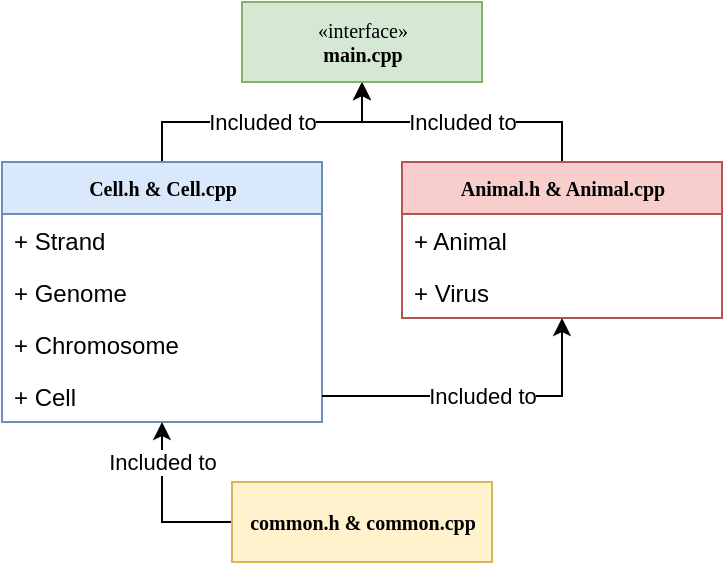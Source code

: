 <mxfile version="20.8.16" type="device"><diagram name="Page-1" id="c4acf3e9-155e-7222-9cf6-157b1a14988f"><mxGraphModel dx="655" dy="401" grid="1" gridSize="10" guides="1" tooltips="1" connect="1" arrows="1" fold="1" page="1" pageScale="1" pageWidth="850" pageHeight="1100" background="none" math="0" shadow="0"><root><mxCell id="0"/><mxCell id="1" parent="0"/><mxCell id="uU0eDVhorqXpbtZ_4VuR-15" value="Included to" style="edgeStyle=orthogonalEdgeStyle;rounded=0;orthogonalLoop=1;jettySize=auto;html=1;entryX=0.5;entryY=1;entryDx=0;entryDy=0;exitX=0.5;exitY=0;exitDx=0;exitDy=0;" parent="1" source="uU0eDVhorqXpbtZ_4VuR-2" target="uU0eDVhorqXpbtZ_4VuR-1" edge="1"><mxGeometry relative="1" as="geometry"><mxPoint x="100" y="80" as="sourcePoint"/></mxGeometry></mxCell><mxCell id="uU0eDVhorqXpbtZ_4VuR-16" value="Included to" style="edgeStyle=orthogonalEdgeStyle;rounded=0;orthogonalLoop=1;jettySize=auto;html=1;entryX=0.5;entryY=1;entryDx=0;entryDy=0;exitX=0.5;exitY=0;exitDx=0;exitDy=0;" parent="1" source="uU0eDVhorqXpbtZ_4VuR-6" target="uU0eDVhorqXpbtZ_4VuR-1" edge="1"><mxGeometry relative="1" as="geometry"><mxPoint x="430" y="70" as="sourcePoint"/></mxGeometry></mxCell><mxCell id="uU0eDVhorqXpbtZ_4VuR-1" value="«interface»&lt;br&gt;&lt;b&gt;main.cpp&lt;/b&gt;" style="html=1;rounded=0;shadow=0;comic=0;labelBackgroundColor=none;strokeWidth=1;fontFamily=Verdana;fontSize=10;align=center;fillColor=#d5e8d4;strokeColor=#82b366;" parent="1" vertex="1"><mxGeometry x="200" y="40" width="120" height="40" as="geometry"/></mxCell><mxCell id="uU0eDVhorqXpbtZ_4VuR-2" value="Cell.h &amp;amp; Cell.cpp" style="swimlane;html=1;fontStyle=1;childLayout=stackLayout;horizontal=1;startSize=26;fillColor=#dae8fc;horizontalStack=0;resizeParent=1;resizeLast=0;collapsible=1;marginBottom=0;swimlaneFillColor=#ffffff;rounded=0;shadow=0;comic=0;labelBackgroundColor=none;strokeWidth=1;fontFamily=Verdana;fontSize=10;align=center;strokeColor=#6c8ebf;" parent="1" vertex="1"><mxGeometry x="80" y="120" width="160" height="130" as="geometry"/></mxCell><mxCell id="uU0eDVhorqXpbtZ_4VuR-3" value="+ Strand" style="text;html=1;strokeColor=none;fillColor=none;align=left;verticalAlign=top;spacingLeft=4;spacingRight=4;whiteSpace=wrap;overflow=hidden;rotatable=0;points=[[0,0.5],[1,0.5]];portConstraint=eastwest;" parent="uU0eDVhorqXpbtZ_4VuR-2" vertex="1"><mxGeometry y="26" width="160" height="26" as="geometry"/></mxCell><mxCell id="uU0eDVhorqXpbtZ_4VuR-4" value="+ Genome" style="text;html=1;strokeColor=none;fillColor=none;align=left;verticalAlign=top;spacingLeft=4;spacingRight=4;whiteSpace=wrap;overflow=hidden;rotatable=0;points=[[0,0.5],[1,0.5]];portConstraint=eastwest;" parent="uU0eDVhorqXpbtZ_4VuR-2" vertex="1"><mxGeometry y="52" width="160" height="26" as="geometry"/></mxCell><mxCell id="uU0eDVhorqXpbtZ_4VuR-5" value="+ Chromosome" style="text;html=1;strokeColor=none;fillColor=none;align=left;verticalAlign=top;spacingLeft=4;spacingRight=4;whiteSpace=wrap;overflow=hidden;rotatable=0;points=[[0,0.5],[1,0.5]];portConstraint=eastwest;" parent="uU0eDVhorqXpbtZ_4VuR-2" vertex="1"><mxGeometry y="78" width="160" height="26" as="geometry"/></mxCell><mxCell id="uU0eDVhorqXpbtZ_4VuR-10" value="+ Cell" style="text;html=1;strokeColor=none;fillColor=none;align=left;verticalAlign=top;spacingLeft=4;spacingRight=4;whiteSpace=wrap;overflow=hidden;rotatable=0;points=[[0,0.5],[1,0.5]];portConstraint=eastwest;" parent="uU0eDVhorqXpbtZ_4VuR-2" vertex="1"><mxGeometry y="104" width="160" height="26" as="geometry"/></mxCell><mxCell id="uU0eDVhorqXpbtZ_4VuR-6" value="Animal.h &amp;amp; Animal.cpp" style="swimlane;html=1;fontStyle=1;childLayout=stackLayout;horizontal=1;startSize=26;fillColor=#f8cecc;horizontalStack=0;resizeParent=1;resizeLast=0;collapsible=1;marginBottom=0;swimlaneFillColor=#ffffff;rounded=0;shadow=0;comic=0;labelBackgroundColor=none;strokeWidth=1;fontFamily=Verdana;fontSize=10;align=center;strokeColor=#b85450;" parent="1" vertex="1"><mxGeometry x="280" y="120" width="160" height="78" as="geometry"/></mxCell><mxCell id="uU0eDVhorqXpbtZ_4VuR-7" value="+ Animal" style="text;html=1;strokeColor=none;fillColor=none;align=left;verticalAlign=top;spacingLeft=4;spacingRight=4;whiteSpace=wrap;overflow=hidden;rotatable=0;points=[[0,0.5],[1,0.5]];portConstraint=eastwest;" parent="uU0eDVhorqXpbtZ_4VuR-6" vertex="1"><mxGeometry y="26" width="160" height="26" as="geometry"/></mxCell><mxCell id="uU0eDVhorqXpbtZ_4VuR-8" value="+ Virus" style="text;html=1;strokeColor=none;fillColor=none;align=left;verticalAlign=top;spacingLeft=4;spacingRight=4;whiteSpace=wrap;overflow=hidden;rotatable=0;points=[[0,0.5],[1,0.5]];portConstraint=eastwest;" parent="uU0eDVhorqXpbtZ_4VuR-6" vertex="1"><mxGeometry y="52" width="160" height="26" as="geometry"/></mxCell><mxCell id="Hz0l_R8cV93yEX7eQslw-1" value="Included to" style="edgeStyle=orthogonalEdgeStyle;rounded=0;orthogonalLoop=1;jettySize=auto;html=1;entryX=0.5;entryY=1;entryDx=0;entryDy=0;exitX=0;exitY=0.5;exitDx=0;exitDy=0;" edge="1" parent="1" source="BreNQMKlhv0MRqONsoOq-5" target="uU0eDVhorqXpbtZ_4VuR-2"><mxGeometry x="0.529" relative="1" as="geometry"><mxPoint as="offset"/></mxGeometry></mxCell><mxCell id="BreNQMKlhv0MRqONsoOq-5" value="&lt;b&gt;common.h &amp;amp; common.cpp&lt;/b&gt;" style="html=1;rounded=0;shadow=0;comic=0;labelBackgroundColor=none;strokeWidth=1;fontFamily=Verdana;fontSize=10;align=center;fillColor=#fff2cc;strokeColor=#d6b656;" parent="1" vertex="1"><mxGeometry x="195" y="280" width="130" height="40" as="geometry"/></mxCell><mxCell id="dxGSZ4JgsD89DS2MDtVa-7" value="Included to" style="edgeStyle=orthogonalEdgeStyle;rounded=0;orthogonalLoop=1;jettySize=auto;html=1;exitX=1;exitY=0.5;exitDx=0;exitDy=0;entryX=0.5;entryY=1;entryDx=0;entryDy=0;" parent="1" source="uU0eDVhorqXpbtZ_4VuR-10" target="uU0eDVhorqXpbtZ_4VuR-6" edge="1"><mxGeometry relative="1" as="geometry"/></mxCell></root></mxGraphModel></diagram></mxfile>